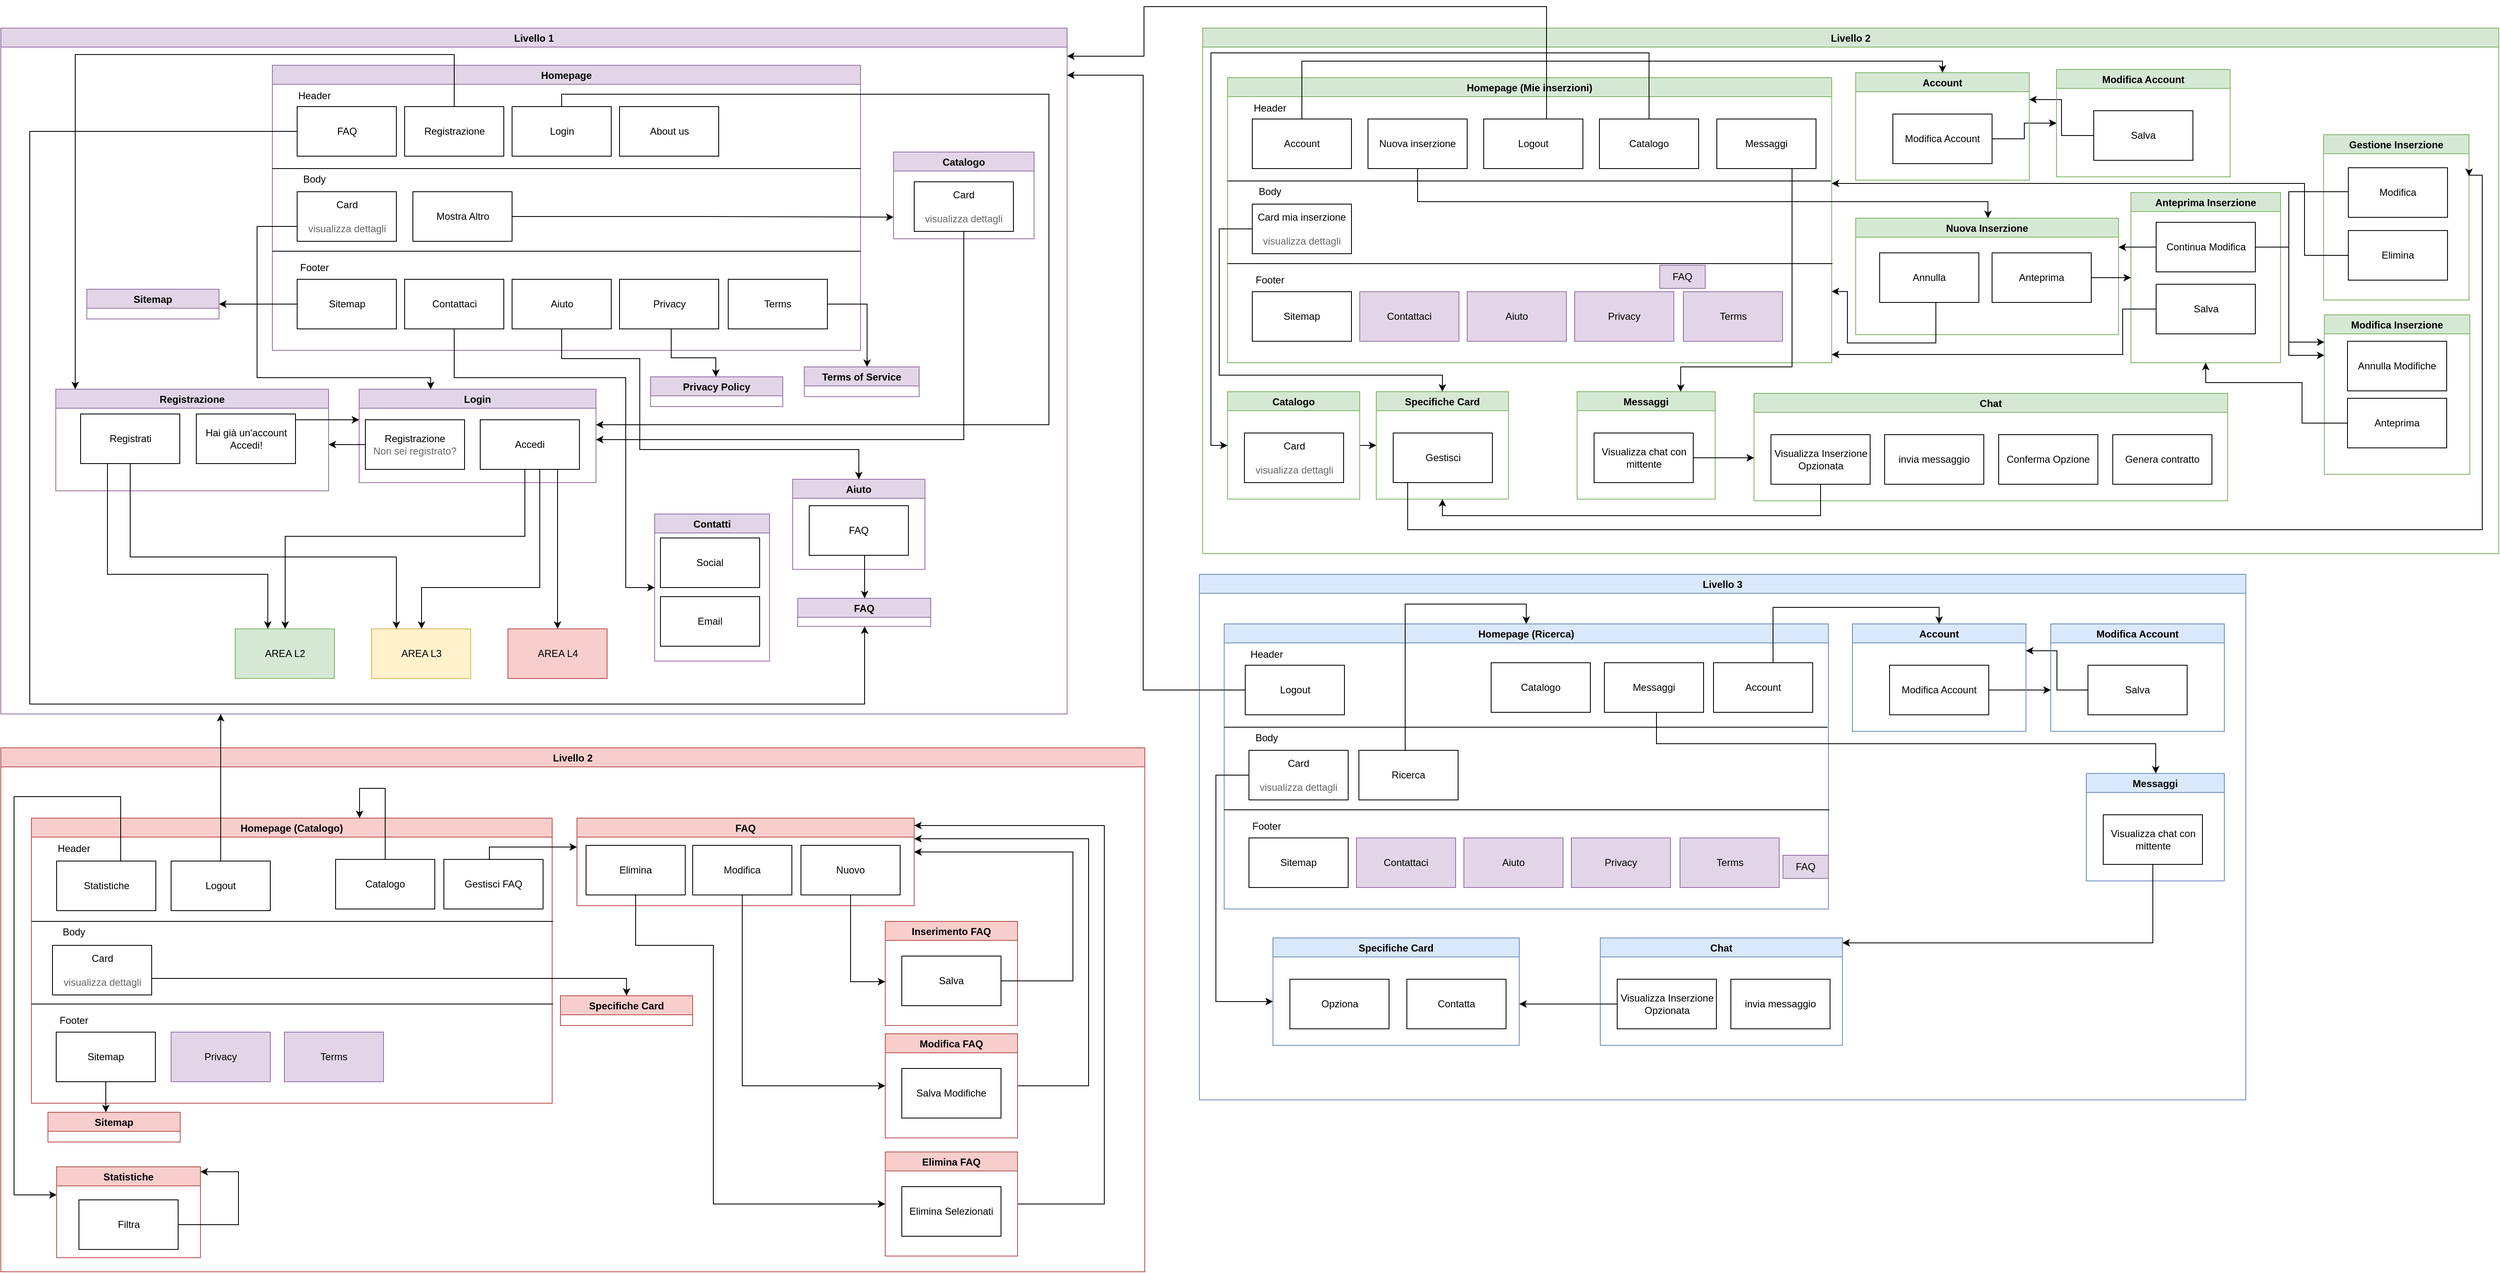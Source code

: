 <mxfile version="17.4.2" type="device"><diagram id="QTt0ppWMKn_EhCm01bqT" name="public"><mxGraphModel dx="6144" dy="6419" grid="0" gridSize="10" guides="1" tooltips="1" connect="1" arrows="1" fold="1" page="1" pageScale="1" pageWidth="3300" pageHeight="4681" math="0" shadow="0"><root><mxCell id="0"/><mxCell id="1" parent="0"/><mxCell id="U02Xz1Abs9eOyR18KZrV-20" value="Livello 1" style="swimlane;fillColor=#e1d5e7;strokeColor=#9673a6;" parent="1" vertex="1"><mxGeometry x="-3250" y="-4640" width="1290" height="830" as="geometry"/></mxCell><mxCell id="ozflXQwI37QqKo7M7i5Z-2" value="Homepage" style="swimlane;fillColor=#e1d5e7;strokeColor=#9673a6;" parent="U02Xz1Abs9eOyR18KZrV-20" vertex="1"><mxGeometry x="328.5" y="45" width="711.5" height="345" as="geometry"><mxRectangle x="550" y="630" width="130" height="23" as="alternateBounds"/></mxGeometry></mxCell><mxCell id="ozflXQwI37QqKo7M7i5Z-1" value="FAQ" style="rounded=0;whiteSpace=wrap;html=1;" parent="ozflXQwI37QqKo7M7i5Z-2" vertex="1"><mxGeometry x="30" y="50" width="120" height="60" as="geometry"/></mxCell><mxCell id="ozflXQwI37QqKo7M7i5Z-3" value="Registrazione" style="rounded=0;whiteSpace=wrap;html=1;" parent="ozflXQwI37QqKo7M7i5Z-2" vertex="1"><mxGeometry x="160" y="50" width="120" height="60" as="geometry"/></mxCell><mxCell id="ozflXQwI37QqKo7M7i5Z-4" value="Login" style="rounded=0;whiteSpace=wrap;html=1;" parent="ozflXQwI37QqKo7M7i5Z-2" vertex="1"><mxGeometry x="290" y="50" width="120" height="60" as="geometry"/></mxCell><mxCell id="ozflXQwI37QqKo7M7i5Z-5" value="About us" style="rounded=0;whiteSpace=wrap;html=1;" parent="ozflXQwI37QqKo7M7i5Z-2" vertex="1"><mxGeometry x="420" y="50" width="120" height="60" as="geometry"/></mxCell><mxCell id="ozflXQwI37QqKo7M7i5Z-6" value="Card&lt;br&gt;&lt;br&gt;&lt;font color=&quot;#666666&quot;&gt;visualizza dettagli&lt;/font&gt;" style="rounded=0;whiteSpace=wrap;html=1;" parent="ozflXQwI37QqKo7M7i5Z-2" vertex="1"><mxGeometry x="30" y="153" width="120" height="60" as="geometry"/></mxCell><mxCell id="ozflXQwI37QqKo7M7i5Z-8" value="" style="endArrow=none;html=1;rounded=0;fontColor=#666666;" parent="ozflXQwI37QqKo7M7i5Z-2" edge="1"><mxGeometry width="50" height="50" relative="1" as="geometry"><mxPoint y="125" as="sourcePoint"/><mxPoint x="711.5" y="125" as="targetPoint"/></mxGeometry></mxCell><mxCell id="U02Xz1Abs9eOyR18KZrV-47" value="Header" style="text;html=1;align=center;verticalAlign=middle;resizable=0;points=[];autosize=1;strokeColor=none;fillColor=none;" parent="ozflXQwI37QqKo7M7i5Z-2" vertex="1"><mxGeometry x="20.5" y="27" width="60" height="20" as="geometry"/></mxCell><mxCell id="U02Xz1Abs9eOyR18KZrV-48" value="Body" style="text;html=1;align=center;verticalAlign=middle;resizable=0;points=[];autosize=1;strokeColor=none;fillColor=none;" parent="ozflXQwI37QqKo7M7i5Z-2" vertex="1"><mxGeometry x="30.5" y="128" width="40" height="20" as="geometry"/></mxCell><mxCell id="U02Xz1Abs9eOyR18KZrV-49" value="" style="endArrow=none;html=1;rounded=0;fontColor=#666666;" parent="ozflXQwI37QqKo7M7i5Z-2" edge="1"><mxGeometry width="50" height="50" relative="1" as="geometry"><mxPoint y="225" as="sourcePoint"/><mxPoint x="711.5" y="225" as="targetPoint"/></mxGeometry></mxCell><mxCell id="U02Xz1Abs9eOyR18KZrV-50" value="Footer" style="text;html=1;align=center;verticalAlign=middle;resizable=0;points=[];autosize=1;strokeColor=none;fillColor=none;" parent="ozflXQwI37QqKo7M7i5Z-2" vertex="1"><mxGeometry x="25.5" y="235" width="50" height="20" as="geometry"/></mxCell><mxCell id="U02Xz1Abs9eOyR18KZrV-51" value="Sitemap" style="rounded=0;whiteSpace=wrap;html=1;" parent="ozflXQwI37QqKo7M7i5Z-2" vertex="1"><mxGeometry x="30" y="259" width="120" height="60" as="geometry"/></mxCell><mxCell id="U02Xz1Abs9eOyR18KZrV-52" value="Contattaci" style="rounded=0;whiteSpace=wrap;html=1;" parent="ozflXQwI37QqKo7M7i5Z-2" vertex="1"><mxGeometry x="160" y="259" width="120" height="60" as="geometry"/></mxCell><mxCell id="U02Xz1Abs9eOyR18KZrV-55" value="Aiuto" style="rounded=0;whiteSpace=wrap;html=1;" parent="ozflXQwI37QqKo7M7i5Z-2" vertex="1"><mxGeometry x="290" y="259" width="120" height="60" as="geometry"/></mxCell><mxCell id="U02Xz1Abs9eOyR18KZrV-67" value="Mostra Altro" style="rounded=0;whiteSpace=wrap;html=1;" parent="ozflXQwI37QqKo7M7i5Z-2" vertex="1"><mxGeometry x="170" y="153" width="120" height="60" as="geometry"/></mxCell><mxCell id="U02Xz1Abs9eOyR18KZrV-109" value="Privacy" style="rounded=0;whiteSpace=wrap;html=1;" parent="ozflXQwI37QqKo7M7i5Z-2" vertex="1"><mxGeometry x="420" y="259" width="120" height="60" as="geometry"/></mxCell><mxCell id="U02Xz1Abs9eOyR18KZrV-110" value="Terms" style="rounded=0;whiteSpace=wrap;html=1;" parent="ozflXQwI37QqKo7M7i5Z-2" vertex="1"><mxGeometry x="551.5" y="259" width="120" height="60" as="geometry"/></mxCell><mxCell id="ozflXQwI37QqKo7M7i5Z-9" style="edgeStyle=orthogonalEdgeStyle;rounded=0;orthogonalLoop=1;jettySize=auto;html=1;fontColor=#666666;" parent="U02Xz1Abs9eOyR18KZrV-20" source="ozflXQwI37QqKo7M7i5Z-4" target="ozflXQwI37QqKo7M7i5Z-18" edge="1"><mxGeometry relative="1" as="geometry"><mxPoint x="648.5" y="595" as="targetPoint"/><Array as="points"><mxPoint x="679" y="80"/><mxPoint x="1268" y="80"/><mxPoint x="1268" y="480"/></Array></mxGeometry></mxCell><mxCell id="ozflXQwI37QqKo7M7i5Z-18" value="Login" style="swimlane;fillColor=#e1d5e7;strokeColor=#9673a6;" parent="U02Xz1Abs9eOyR18KZrV-20" vertex="1"><mxGeometry x="433.5" y="437" width="286.5" height="113" as="geometry"/></mxCell><mxCell id="ozflXQwI37QqKo7M7i5Z-20" value="&lt;font color=&quot;#000000&quot;&gt;Accedi&lt;/font&gt;" style="rounded=0;whiteSpace=wrap;html=1;fontColor=#666666;" parent="ozflXQwI37QqKo7M7i5Z-18" vertex="1"><mxGeometry x="146.5" y="37" width="120" height="60" as="geometry"/></mxCell><mxCell id="ozflXQwI37QqKo7M7i5Z-22" value="&lt;font color=&quot;#000000&quot;&gt;Registrazione&lt;/font&gt;&lt;br&gt;Non sei registrato?" style="rounded=0;whiteSpace=wrap;html=1;fontColor=#666666;" parent="ozflXQwI37QqKo7M7i5Z-18" vertex="1"><mxGeometry x="7.5" y="37" width="120" height="60" as="geometry"/></mxCell><mxCell id="ozflXQwI37QqKo7M7i5Z-19" style="edgeStyle=orthogonalEdgeStyle;rounded=0;orthogonalLoop=1;jettySize=auto;html=1;fontColor=#666666;endArrow=classic;endFill=1;" parent="U02Xz1Abs9eOyR18KZrV-20" source="ozflXQwI37QqKo7M7i5Z-6" target="ozflXQwI37QqKo7M7i5Z-18" edge="1"><mxGeometry relative="1" as="geometry"><mxPoint x="678.5" y="335" as="targetPoint"/><Array as="points"><mxPoint x="310" y="240"/><mxPoint x="310" y="423"/><mxPoint x="520" y="423"/></Array></mxGeometry></mxCell><mxCell id="ozflXQwI37QqKo7M7i5Z-23" style="edgeStyle=orthogonalEdgeStyle;rounded=0;orthogonalLoop=1;jettySize=auto;html=1;fontColor=#666666;endArrow=classic;endFill=1;" parent="U02Xz1Abs9eOyR18KZrV-20" source="ozflXQwI37QqKo7M7i5Z-22" target="ozflXQwI37QqKo7M7i5Z-24" edge="1"><mxGeometry relative="1" as="geometry"><mxPoint x="1009.879" y="475" as="targetPoint"/><Array as="points"><mxPoint x="447" y="511"/><mxPoint x="447" y="511"/></Array></mxGeometry></mxCell><mxCell id="ozflXQwI37QqKo7M7i5Z-24" value="Registrazione" style="swimlane;fillColor=#e1d5e7;strokeColor=#9673a6;" parent="U02Xz1Abs9eOyR18KZrV-20" vertex="1"><mxGeometry x="66.5" y="437" width="330" height="123" as="geometry"/></mxCell><mxCell id="ozflXQwI37QqKo7M7i5Z-25" value="&lt;font color=&quot;#000000&quot;&gt;Registrati&lt;/font&gt;" style="rounded=0;whiteSpace=wrap;html=1;fontColor=#666666;" parent="ozflXQwI37QqKo7M7i5Z-24" vertex="1"><mxGeometry x="30" y="30" width="120" height="60" as="geometry"/></mxCell><mxCell id="ozflXQwI37QqKo7M7i5Z-26" value="&lt;font color=&quot;#000000&quot;&gt;Hai già un'account&lt;br&gt;Accedi!&lt;br&gt;&lt;/font&gt;" style="rounded=0;whiteSpace=wrap;html=1;fontColor=#666666;" parent="ozflXQwI37QqKo7M7i5Z-24" vertex="1"><mxGeometry x="170" y="30" width="120" height="60" as="geometry"/></mxCell><mxCell id="ozflXQwI37QqKo7M7i5Z-27" style="edgeStyle=orthogonalEdgeStyle;rounded=0;orthogonalLoop=1;jettySize=auto;html=1;fontColor=#666666;endArrow=classic;endFill=1;" parent="U02Xz1Abs9eOyR18KZrV-20" source="ozflXQwI37QqKo7M7i5Z-26" target="ozflXQwI37QqKo7M7i5Z-18" edge="1"><mxGeometry relative="1" as="geometry"><Array as="points"><mxPoint x="408" y="474"/><mxPoint x="408" y="474"/></Array></mxGeometry></mxCell><mxCell id="U02Xz1Abs9eOyR18KZrV-10" value="AREA L2" style="rounded=0;whiteSpace=wrap;html=1;fillColor=#d5e8d4;strokeColor=#82b366;" parent="U02Xz1Abs9eOyR18KZrV-20" vertex="1"><mxGeometry x="283.5" y="727" width="120" height="60" as="geometry"/></mxCell><mxCell id="U02Xz1Abs9eOyR18KZrV-11" value="&lt;span&gt;AREA L3&lt;/span&gt;" style="rounded=0;whiteSpace=wrap;html=1;fillColor=#fff2cc;strokeColor=#d6b656;" parent="U02Xz1Abs9eOyR18KZrV-20" vertex="1"><mxGeometry x="448.5" y="727" width="120" height="60" as="geometry"/></mxCell><mxCell id="U02Xz1Abs9eOyR18KZrV-13" value="&lt;span&gt;AREA L4&lt;/span&gt;" style="rounded=0;whiteSpace=wrap;html=1;fillColor=#f8cecc;strokeColor=#b85450;" parent="U02Xz1Abs9eOyR18KZrV-20" vertex="1"><mxGeometry x="613.5" y="727" width="120" height="60" as="geometry"/></mxCell><mxCell id="U02Xz1Abs9eOyR18KZrV-14" style="edgeStyle=orthogonalEdgeStyle;rounded=0;orthogonalLoop=1;jettySize=auto;html=1;" parent="U02Xz1Abs9eOyR18KZrV-20" source="ozflXQwI37QqKo7M7i5Z-25" target="U02Xz1Abs9eOyR18KZrV-10" edge="1"><mxGeometry relative="1" as="geometry"><Array as="points"><mxPoint x="129" y="661"/><mxPoint x="323" y="661"/></Array></mxGeometry></mxCell><mxCell id="U02Xz1Abs9eOyR18KZrV-15" style="edgeStyle=orthogonalEdgeStyle;rounded=0;orthogonalLoop=1;jettySize=auto;html=1;entryX=0.25;entryY=0;entryDx=0;entryDy=0;" parent="U02Xz1Abs9eOyR18KZrV-20" source="ozflXQwI37QqKo7M7i5Z-25" target="U02Xz1Abs9eOyR18KZrV-11" edge="1"><mxGeometry relative="1" as="geometry"><Array as="points"><mxPoint x="157" y="640"/><mxPoint x="479" y="640"/></Array></mxGeometry></mxCell><mxCell id="U02Xz1Abs9eOyR18KZrV-17" style="edgeStyle=orthogonalEdgeStyle;rounded=0;orthogonalLoop=1;jettySize=auto;html=1;" parent="U02Xz1Abs9eOyR18KZrV-20" source="ozflXQwI37QqKo7M7i5Z-20" target="U02Xz1Abs9eOyR18KZrV-11" edge="1"><mxGeometry relative="1" as="geometry"><Array as="points"><mxPoint x="652" y="677"/><mxPoint x="509" y="677"/></Array></mxGeometry></mxCell><mxCell id="U02Xz1Abs9eOyR18KZrV-18" style="edgeStyle=orthogonalEdgeStyle;rounded=0;orthogonalLoop=1;jettySize=auto;html=1;" parent="U02Xz1Abs9eOyR18KZrV-20" source="ozflXQwI37QqKo7M7i5Z-20" target="U02Xz1Abs9eOyR18KZrV-10" edge="1"><mxGeometry relative="1" as="geometry"><Array as="points"><mxPoint x="634" y="615"/><mxPoint x="344" y="615"/></Array></mxGeometry></mxCell><mxCell id="U02Xz1Abs9eOyR18KZrV-19" style="edgeStyle=orthogonalEdgeStyle;rounded=0;orthogonalLoop=1;jettySize=auto;html=1;entryX=0.5;entryY=0;entryDx=0;entryDy=0;" parent="U02Xz1Abs9eOyR18KZrV-20" source="ozflXQwI37QqKo7M7i5Z-20" target="U02Xz1Abs9eOyR18KZrV-13" edge="1"><mxGeometry relative="1" as="geometry"><Array as="points"><mxPoint x="674" y="615"/></Array></mxGeometry></mxCell><mxCell id="U02Xz1Abs9eOyR18KZrV-68" value="Catalogo" style="swimlane;fillColor=#e1d5e7;strokeColor=#9673a6;" parent="U02Xz1Abs9eOyR18KZrV-20" vertex="1"><mxGeometry x="1080" y="150" width="170" height="105" as="geometry"/></mxCell><mxCell id="U02Xz1Abs9eOyR18KZrV-74" value="Card&lt;br&gt;&lt;br&gt;&lt;font color=&quot;#666666&quot;&gt;visualizza dettagli&lt;/font&gt;" style="rounded=0;whiteSpace=wrap;html=1;" parent="U02Xz1Abs9eOyR18KZrV-68" vertex="1"><mxGeometry x="25" y="36" width="120" height="60" as="geometry"/></mxCell><mxCell id="U02Xz1Abs9eOyR18KZrV-73" style="edgeStyle=orthogonalEdgeStyle;rounded=0;orthogonalLoop=1;jettySize=auto;html=1;entryX=0;entryY=0.75;entryDx=0;entryDy=0;" parent="U02Xz1Abs9eOyR18KZrV-20" source="U02Xz1Abs9eOyR18KZrV-67" target="U02Xz1Abs9eOyR18KZrV-68" edge="1"><mxGeometry relative="1" as="geometry"/></mxCell><mxCell id="U02Xz1Abs9eOyR18KZrV-75" style="edgeStyle=orthogonalEdgeStyle;rounded=0;orthogonalLoop=1;jettySize=auto;html=1;" parent="U02Xz1Abs9eOyR18KZrV-20" source="U02Xz1Abs9eOyR18KZrV-74" target="ozflXQwI37QqKo7M7i5Z-18" edge="1"><mxGeometry relative="1" as="geometry"><Array as="points"><mxPoint x="1165" y="498"/></Array></mxGeometry></mxCell><mxCell id="zLsGOjBShb4O6XJFwgvp-148" value="Privacy Policy" style="swimlane;fillColor=#e1d5e7;strokeColor=#9673a6;" parent="U02Xz1Abs9eOyR18KZrV-20" vertex="1"><mxGeometry x="786" y="422" width="160" height="36" as="geometry"><mxRectangle x="550" y="630" width="130" height="23" as="alternateBounds"/></mxGeometry></mxCell><mxCell id="zLsGOjBShb4O6XJFwgvp-150" value="Terms of Service" style="swimlane;fillColor=#e1d5e7;strokeColor=#9673a6;" parent="U02Xz1Abs9eOyR18KZrV-20" vertex="1"><mxGeometry x="972" y="410" width="139" height="36" as="geometry"><mxRectangle x="550" y="630" width="130" height="23" as="alternateBounds"/></mxGeometry></mxCell><mxCell id="zLsGOjBShb4O6XJFwgvp-151" style="edgeStyle=orthogonalEdgeStyle;rounded=0;orthogonalLoop=1;jettySize=auto;html=1;" parent="U02Xz1Abs9eOyR18KZrV-20" source="U02Xz1Abs9eOyR18KZrV-109" target="zLsGOjBShb4O6XJFwgvp-148" edge="1"><mxGeometry relative="1" as="geometry"><Array as="points"><mxPoint x="811" y="399"/><mxPoint x="865" y="399"/></Array></mxGeometry></mxCell><mxCell id="zLsGOjBShb4O6XJFwgvp-152" style="edgeStyle=orthogonalEdgeStyle;rounded=0;orthogonalLoop=1;jettySize=auto;html=1;" parent="U02Xz1Abs9eOyR18KZrV-20" source="U02Xz1Abs9eOyR18KZrV-110" target="zLsGOjBShb4O6XJFwgvp-150" edge="1"><mxGeometry relative="1" as="geometry"><Array as="points"><mxPoint x="1048" y="334"/></Array></mxGeometry></mxCell><mxCell id="zLsGOjBShb4O6XJFwgvp-153" value="Aiuto" style="swimlane;fillColor=#e1d5e7;strokeColor=#9673a6;" parent="U02Xz1Abs9eOyR18KZrV-20" vertex="1"><mxGeometry x="958" y="546" width="160" height="109" as="geometry"><mxRectangle x="550" y="630" width="130" height="23" as="alternateBounds"/></mxGeometry></mxCell><mxCell id="zLsGOjBShb4O6XJFwgvp-154" value="FAQ" style="rounded=0;whiteSpace=wrap;html=1;" parent="zLsGOjBShb4O6XJFwgvp-153" vertex="1"><mxGeometry x="20" y="32" width="120" height="60" as="geometry"/></mxCell><mxCell id="zLsGOjBShb4O6XJFwgvp-155" style="edgeStyle=orthogonalEdgeStyle;rounded=0;orthogonalLoop=1;jettySize=auto;html=1;" parent="U02Xz1Abs9eOyR18KZrV-20" source="U02Xz1Abs9eOyR18KZrV-55" target="zLsGOjBShb4O6XJFwgvp-153" edge="1"><mxGeometry relative="1" as="geometry"><Array as="points"><mxPoint x="679" y="400"/><mxPoint x="773" y="400"/><mxPoint x="773" y="510"/><mxPoint x="1038" y="510"/></Array></mxGeometry></mxCell><mxCell id="zLsGOjBShb4O6XJFwgvp-156" value="FAQ" style="swimlane;fillColor=#e1d5e7;strokeColor=#9673a6;" parent="U02Xz1Abs9eOyR18KZrV-20" vertex="1"><mxGeometry x="964" y="690" width="161" height="34" as="geometry"><mxRectangle x="550" y="630" width="130" height="23" as="alternateBounds"/></mxGeometry></mxCell><mxCell id="zLsGOjBShb4O6XJFwgvp-157" style="edgeStyle=orthogonalEdgeStyle;rounded=0;orthogonalLoop=1;jettySize=auto;html=1;" parent="U02Xz1Abs9eOyR18KZrV-20" source="zLsGOjBShb4O6XJFwgvp-154" target="zLsGOjBShb4O6XJFwgvp-156" edge="1"><mxGeometry relative="1" as="geometry"><Array as="points"><mxPoint x="1045" y="670"/><mxPoint x="1045" y="670"/></Array></mxGeometry></mxCell><mxCell id="zLsGOjBShb4O6XJFwgvp-158" style="edgeStyle=orthogonalEdgeStyle;rounded=0;orthogonalLoop=1;jettySize=auto;html=1;" parent="U02Xz1Abs9eOyR18KZrV-20" source="ozflXQwI37QqKo7M7i5Z-1" target="zLsGOjBShb4O6XJFwgvp-156" edge="1"><mxGeometry relative="1" as="geometry"><Array as="points"><mxPoint x="35" y="125"/><mxPoint x="35" y="818"/><mxPoint x="1045" y="818"/></Array></mxGeometry></mxCell><mxCell id="zLsGOjBShb4O6XJFwgvp-159" value="Contatti" style="swimlane;fillColor=#e1d5e7;strokeColor=#9673a6;startSize=23;" parent="U02Xz1Abs9eOyR18KZrV-20" vertex="1"><mxGeometry x="791" y="588" width="139" height="178" as="geometry"><mxRectangle x="550" y="630" width="130" height="23" as="alternateBounds"/></mxGeometry></mxCell><mxCell id="zLsGOjBShb4O6XJFwgvp-161" value="Social" style="rounded=0;whiteSpace=wrap;html=1;" parent="zLsGOjBShb4O6XJFwgvp-159" vertex="1"><mxGeometry x="7" y="29" width="120" height="60" as="geometry"/></mxCell><mxCell id="zLsGOjBShb4O6XJFwgvp-162" value="Email" style="rounded=0;whiteSpace=wrap;html=1;" parent="zLsGOjBShb4O6XJFwgvp-159" vertex="1"><mxGeometry x="7" y="100" width="120" height="60" as="geometry"/></mxCell><mxCell id="zLsGOjBShb4O6XJFwgvp-160" style="edgeStyle=orthogonalEdgeStyle;rounded=0;orthogonalLoop=1;jettySize=auto;html=1;" parent="U02Xz1Abs9eOyR18KZrV-20" source="U02Xz1Abs9eOyR18KZrV-52" target="zLsGOjBShb4O6XJFwgvp-159" edge="1"><mxGeometry relative="1" as="geometry"><Array as="points"><mxPoint x="549" y="423"/><mxPoint x="756" y="423"/></Array></mxGeometry></mxCell><mxCell id="zLsGOjBShb4O6XJFwgvp-163" value="Sitemap" style="swimlane;fillColor=#e1d5e7;strokeColor=#9673a6;" parent="U02Xz1Abs9eOyR18KZrV-20" vertex="1"><mxGeometry x="104" y="316" width="160" height="36" as="geometry"><mxRectangle x="550" y="630" width="130" height="23" as="alternateBounds"/></mxGeometry></mxCell><mxCell id="zLsGOjBShb4O6XJFwgvp-164" style="edgeStyle=orthogonalEdgeStyle;rounded=0;orthogonalLoop=1;jettySize=auto;html=1;" parent="U02Xz1Abs9eOyR18KZrV-20" source="U02Xz1Abs9eOyR18KZrV-51" target="zLsGOjBShb4O6XJFwgvp-163" edge="1"><mxGeometry relative="1" as="geometry"/></mxCell><mxCell id="zLsGOjBShb4O6XJFwgvp-165" style="edgeStyle=orthogonalEdgeStyle;rounded=0;orthogonalLoop=1;jettySize=auto;html=1;" parent="U02Xz1Abs9eOyR18KZrV-20" source="ozflXQwI37QqKo7M7i5Z-3" target="ozflXQwI37QqKo7M7i5Z-24" edge="1"><mxGeometry relative="1" as="geometry"><Array as="points"><mxPoint x="549" y="32"/><mxPoint x="90" y="32"/></Array></mxGeometry></mxCell><mxCell id="U02Xz1Abs9eOyR18KZrV-21" value="Livello 2" style="swimlane;fillColor=#d5e8d4;strokeColor=#82b366;" parent="1" vertex="1"><mxGeometry x="-1796" y="-4640" width="1568" height="636" as="geometry"/></mxCell><mxCell id="U02Xz1Abs9eOyR18KZrV-77" value="Homepage (Mie inserzioni)" style="swimlane;fillColor=#d5e8d4;strokeColor=#82b366;" parent="U02Xz1Abs9eOyR18KZrV-21" vertex="1"><mxGeometry x="30" y="60" width="731" height="345" as="geometry"><mxRectangle x="550" y="630" width="130" height="23" as="alternateBounds"/></mxGeometry></mxCell><mxCell id="U02Xz1Abs9eOyR18KZrV-82" value="Card mia inserzione&lt;br&gt;&lt;br&gt;&lt;font color=&quot;#666666&quot;&gt;visualizza dettagli&lt;/font&gt;" style="rounded=0;whiteSpace=wrap;html=1;" parent="U02Xz1Abs9eOyR18KZrV-77" vertex="1"><mxGeometry x="30" y="153" width="120" height="60" as="geometry"/></mxCell><mxCell id="U02Xz1Abs9eOyR18KZrV-83" value="" style="endArrow=none;html=1;rounded=0;fontColor=#666666;" parent="U02Xz1Abs9eOyR18KZrV-77" edge="1"><mxGeometry width="50" height="50" relative="1" as="geometry"><mxPoint y="125" as="sourcePoint"/><mxPoint x="730" y="125" as="targetPoint"/></mxGeometry></mxCell><mxCell id="U02Xz1Abs9eOyR18KZrV-84" value="Header" style="text;html=1;align=center;verticalAlign=middle;resizable=0;points=[];autosize=1;strokeColor=none;fillColor=none;" parent="U02Xz1Abs9eOyR18KZrV-77" vertex="1"><mxGeometry x="20.5" y="27" width="60" height="20" as="geometry"/></mxCell><mxCell id="U02Xz1Abs9eOyR18KZrV-85" value="Body" style="text;html=1;align=center;verticalAlign=middle;resizable=0;points=[];autosize=1;strokeColor=none;fillColor=none;" parent="U02Xz1Abs9eOyR18KZrV-77" vertex="1"><mxGeometry x="30.5" y="128" width="40" height="20" as="geometry"/></mxCell><mxCell id="U02Xz1Abs9eOyR18KZrV-86" value="" style="endArrow=none;html=1;rounded=0;fontColor=#666666;" parent="U02Xz1Abs9eOyR18KZrV-77" edge="1"><mxGeometry width="50" height="50" relative="1" as="geometry"><mxPoint y="225" as="sourcePoint"/><mxPoint x="732" y="225" as="targetPoint"/></mxGeometry></mxCell><mxCell id="U02Xz1Abs9eOyR18KZrV-87" value="Footer" style="text;html=1;align=center;verticalAlign=middle;resizable=0;points=[];autosize=1;strokeColor=none;fillColor=none;" parent="U02Xz1Abs9eOyR18KZrV-77" vertex="1"><mxGeometry x="25.5" y="235" width="50" height="20" as="geometry"/></mxCell><mxCell id="U02Xz1Abs9eOyR18KZrV-88" value="Sitemap" style="rounded=0;whiteSpace=wrap;html=1;" parent="U02Xz1Abs9eOyR18KZrV-77" vertex="1"><mxGeometry x="30" y="259" width="120" height="60" as="geometry"/></mxCell><mxCell id="U02Xz1Abs9eOyR18KZrV-89" value="Contattaci" style="rounded=0;whiteSpace=wrap;html=1;fillColor=#e1d5e7;strokeColor=#9673a6;" parent="U02Xz1Abs9eOyR18KZrV-77" vertex="1"><mxGeometry x="160" y="259" width="120" height="60" as="geometry"/></mxCell><mxCell id="U02Xz1Abs9eOyR18KZrV-90" value="Aiuto" style="rounded=0;whiteSpace=wrap;html=1;fillColor=#e1d5e7;strokeColor=#9673a6;" parent="U02Xz1Abs9eOyR18KZrV-77" vertex="1"><mxGeometry x="290" y="259" width="120" height="60" as="geometry"/></mxCell><mxCell id="U02Xz1Abs9eOyR18KZrV-92" value="Account" style="rounded=0;whiteSpace=wrap;html=1;" parent="U02Xz1Abs9eOyR18KZrV-77" vertex="1"><mxGeometry x="30" y="50" width="120" height="60" as="geometry"/></mxCell><mxCell id="U02Xz1Abs9eOyR18KZrV-93" value="Nuova inserzione" style="rounded=0;whiteSpace=wrap;html=1;" parent="U02Xz1Abs9eOyR18KZrV-77" vertex="1"><mxGeometry x="170" y="50" width="120" height="60" as="geometry"/></mxCell><mxCell id="U02Xz1Abs9eOyR18KZrV-94" value="Logout" style="rounded=0;whiteSpace=wrap;html=1;" parent="U02Xz1Abs9eOyR18KZrV-77" vertex="1"><mxGeometry x="310" y="50" width="120" height="60" as="geometry"/></mxCell><mxCell id="U02Xz1Abs9eOyR18KZrV-108" value="Catalogo" style="rounded=0;whiteSpace=wrap;html=1;" parent="U02Xz1Abs9eOyR18KZrV-77" vertex="1"><mxGeometry x="450" y="50" width="120" height="60" as="geometry"/></mxCell><mxCell id="U02Xz1Abs9eOyR18KZrV-112" value="Privacy" style="rounded=0;whiteSpace=wrap;html=1;fillColor=#e1d5e7;strokeColor=#9673a6;" parent="U02Xz1Abs9eOyR18KZrV-77" vertex="1"><mxGeometry x="420" y="259" width="120" height="60" as="geometry"/></mxCell><mxCell id="U02Xz1Abs9eOyR18KZrV-113" value="Terms" style="rounded=0;whiteSpace=wrap;html=1;fillColor=#e1d5e7;strokeColor=#9673a6;" parent="U02Xz1Abs9eOyR18KZrV-77" vertex="1"><mxGeometry x="551.5" y="259" width="120" height="60" as="geometry"/></mxCell><mxCell id="U02Xz1Abs9eOyR18KZrV-161" value="Messaggi" style="rounded=0;whiteSpace=wrap;html=1;" parent="U02Xz1Abs9eOyR18KZrV-77" vertex="1"><mxGeometry x="592" y="50" width="120" height="60" as="geometry"/></mxCell><mxCell id="zLsGOjBShb4O6XJFwgvp-114" value="FAQ" style="rounded=0;whiteSpace=wrap;html=1;fillColor=#e1d5e7;strokeColor=#9673a6;" parent="U02Xz1Abs9eOyR18KZrV-77" vertex="1"><mxGeometry x="523" y="227" width="55" height="28" as="geometry"/></mxCell><mxCell id="U02Xz1Abs9eOyR18KZrV-134" style="edgeStyle=orthogonalEdgeStyle;rounded=0;orthogonalLoop=1;jettySize=auto;html=1;entryX=0;entryY=0.5;entryDx=0;entryDy=0;" parent="U02Xz1Abs9eOyR18KZrV-21" source="U02Xz1Abs9eOyR18KZrV-115" target="U02Xz1Abs9eOyR18KZrV-132" edge="1"><mxGeometry relative="1" as="geometry"/></mxCell><mxCell id="U02Xz1Abs9eOyR18KZrV-114" value="Account" style="swimlane;fillColor=#d5e8d4;strokeColor=#82b366;" parent="U02Xz1Abs9eOyR18KZrV-21" vertex="1"><mxGeometry x="790" y="54" width="210" height="130" as="geometry"><mxRectangle x="550" y="630" width="130" height="23" as="alternateBounds"/></mxGeometry></mxCell><mxCell id="U02Xz1Abs9eOyR18KZrV-115" value="Modifica Account" style="rounded=0;whiteSpace=wrap;html=1;" parent="U02Xz1Abs9eOyR18KZrV-114" vertex="1"><mxGeometry x="45" y="50" width="120" height="60" as="geometry"/></mxCell><mxCell id="U02Xz1Abs9eOyR18KZrV-131" style="edgeStyle=orthogonalEdgeStyle;rounded=0;orthogonalLoop=1;jettySize=auto;html=1;entryX=0.5;entryY=0;entryDx=0;entryDy=0;" parent="U02Xz1Abs9eOyR18KZrV-21" source="U02Xz1Abs9eOyR18KZrV-92" target="U02Xz1Abs9eOyR18KZrV-114" edge="1"><mxGeometry relative="1" as="geometry"><mxPoint x="858" y="90" as="targetPoint"/><Array as="points"><mxPoint x="120" y="40"/><mxPoint x="895" y="40"/></Array></mxGeometry></mxCell><mxCell id="U02Xz1Abs9eOyR18KZrV-152" style="edgeStyle=orthogonalEdgeStyle;rounded=0;orthogonalLoop=1;jettySize=auto;html=1;entryX=1;entryY=0.25;entryDx=0;entryDy=0;" parent="U02Xz1Abs9eOyR18KZrV-21" source="U02Xz1Abs9eOyR18KZrV-133" target="U02Xz1Abs9eOyR18KZrV-114" edge="1"><mxGeometry relative="1" as="geometry"><mxPoint x="1020" y="85" as="sourcePoint"/></mxGeometry></mxCell><mxCell id="U02Xz1Abs9eOyR18KZrV-132" value="Modifica Account" style="swimlane;fillColor=#d5e8d4;strokeColor=#82b366;" parent="U02Xz1Abs9eOyR18KZrV-21" vertex="1"><mxGeometry x="1033" y="50" width="210" height="130" as="geometry"><mxRectangle x="550" y="630" width="130" height="23" as="alternateBounds"/></mxGeometry></mxCell><mxCell id="U02Xz1Abs9eOyR18KZrV-133" value="Salva" style="rounded=0;whiteSpace=wrap;html=1;" parent="U02Xz1Abs9eOyR18KZrV-132" vertex="1"><mxGeometry x="45" y="50" width="120" height="60" as="geometry"/></mxCell><mxCell id="U02Xz1Abs9eOyR18KZrV-135" value="Nuova Inserzione" style="swimlane;startSize=23;fillColor=#d5e8d4;strokeColor=#82b366;" parent="U02Xz1Abs9eOyR18KZrV-21" vertex="1"><mxGeometry x="790" y="230" width="318" height="141" as="geometry"><mxRectangle x="550" y="630" width="130" height="23" as="alternateBounds"/></mxGeometry></mxCell><mxCell id="U02Xz1Abs9eOyR18KZrV-136" value="Anteprima" style="rounded=0;whiteSpace=wrap;html=1;" parent="U02Xz1Abs9eOyR18KZrV-135" vertex="1"><mxGeometry x="165" y="42" width="120" height="60" as="geometry"/></mxCell><mxCell id="U02Xz1Abs9eOyR18KZrV-138" value="Annulla" style="rounded=0;whiteSpace=wrap;html=1;" parent="U02Xz1Abs9eOyR18KZrV-135" vertex="1"><mxGeometry x="29" y="42" width="120" height="60" as="geometry"/></mxCell><mxCell id="U02Xz1Abs9eOyR18KZrV-140" style="edgeStyle=orthogonalEdgeStyle;rounded=0;orthogonalLoop=1;jettySize=auto;html=1;" parent="U02Xz1Abs9eOyR18KZrV-21" source="U02Xz1Abs9eOyR18KZrV-93" target="U02Xz1Abs9eOyR18KZrV-135" edge="1"><mxGeometry relative="1" as="geometry"><Array as="points"><mxPoint x="260" y="210"/><mxPoint x="950" y="210"/></Array></mxGeometry></mxCell><mxCell id="U02Xz1Abs9eOyR18KZrV-150" style="edgeStyle=orthogonalEdgeStyle;rounded=0;orthogonalLoop=1;jettySize=auto;html=1;entryX=0;entryY=0.5;entryDx=0;entryDy=0;" parent="U02Xz1Abs9eOyR18KZrV-21" source="U02Xz1Abs9eOyR18KZrV-142" target="U02Xz1Abs9eOyR18KZrV-145" edge="1"><mxGeometry relative="1" as="geometry"/></mxCell><mxCell id="U02Xz1Abs9eOyR18KZrV-142" value="Catalogo" style="swimlane;fillColor=#d5e8d4;strokeColor=#82b366;" parent="U02Xz1Abs9eOyR18KZrV-21" vertex="1"><mxGeometry x="30" y="440" width="160" height="130" as="geometry"><mxRectangle x="550" y="630" width="130" height="23" as="alternateBounds"/></mxGeometry></mxCell><mxCell id="U02Xz1Abs9eOyR18KZrV-144" value="Card&lt;br&gt;&lt;br&gt;&lt;font color=&quot;#666666&quot;&gt;visualizza dettagli&lt;/font&gt;" style="rounded=0;whiteSpace=wrap;html=1;" parent="U02Xz1Abs9eOyR18KZrV-142" vertex="1"><mxGeometry x="20.5" y="50" width="120" height="60" as="geometry"/></mxCell><mxCell id="U02Xz1Abs9eOyR18KZrV-145" value="Specifiche Card" style="swimlane;fillColor=#d5e8d4;strokeColor=#82b366;" parent="U02Xz1Abs9eOyR18KZrV-21" vertex="1"><mxGeometry x="210" y="440" width="160" height="130" as="geometry"><mxRectangle x="550" y="630" width="130" height="23" as="alternateBounds"/></mxGeometry></mxCell><mxCell id="U02Xz1Abs9eOyR18KZrV-146" value="Gestisci" style="rounded=0;whiteSpace=wrap;html=1;" parent="U02Xz1Abs9eOyR18KZrV-145" vertex="1"><mxGeometry x="20.5" y="50" width="120" height="60" as="geometry"/></mxCell><mxCell id="U02Xz1Abs9eOyR18KZrV-149" style="edgeStyle=orthogonalEdgeStyle;rounded=0;orthogonalLoop=1;jettySize=auto;html=1;entryX=0;entryY=0.5;entryDx=0;entryDy=0;" parent="U02Xz1Abs9eOyR18KZrV-21" source="U02Xz1Abs9eOyR18KZrV-108" target="U02Xz1Abs9eOyR18KZrV-142" edge="1"><mxGeometry relative="1" as="geometry"><Array as="points"><mxPoint x="540" y="30"/><mxPoint x="10" y="30"/><mxPoint x="10" y="505"/></Array></mxGeometry></mxCell><mxCell id="U02Xz1Abs9eOyR18KZrV-151" style="edgeStyle=orthogonalEdgeStyle;rounded=0;orthogonalLoop=1;jettySize=auto;html=1;entryX=0.5;entryY=0;entryDx=0;entryDy=0;" parent="U02Xz1Abs9eOyR18KZrV-21" source="U02Xz1Abs9eOyR18KZrV-82" target="U02Xz1Abs9eOyR18KZrV-145" edge="1"><mxGeometry relative="1" as="geometry"><Array as="points"><mxPoint x="20" y="243"/><mxPoint x="20" y="420"/><mxPoint x="290" y="420"/></Array></mxGeometry></mxCell><mxCell id="U02Xz1Abs9eOyR18KZrV-158" style="edgeStyle=orthogonalEdgeStyle;rounded=0;orthogonalLoop=1;jettySize=auto;html=1;entryX=1;entryY=0.75;entryDx=0;entryDy=0;" parent="U02Xz1Abs9eOyR18KZrV-21" source="U02Xz1Abs9eOyR18KZrV-138" target="U02Xz1Abs9eOyR18KZrV-77" edge="1"><mxGeometry relative="1" as="geometry"><Array as="points"><mxPoint x="887" y="381"/><mxPoint x="780" y="381"/><mxPoint x="780" y="319"/></Array></mxGeometry></mxCell><mxCell id="U02Xz1Abs9eOyR18KZrV-162" value="Messaggi" style="swimlane;fillColor=#d5e8d4;strokeColor=#82b366;" parent="U02Xz1Abs9eOyR18KZrV-21" vertex="1"><mxGeometry x="453" y="440" width="167" height="130" as="geometry"><mxRectangle x="550" y="630" width="130" height="23" as="alternateBounds"/></mxGeometry></mxCell><mxCell id="U02Xz1Abs9eOyR18KZrV-163" value="Visualizza chat con&lt;br&gt;mittente" style="rounded=0;whiteSpace=wrap;html=1;" parent="U02Xz1Abs9eOyR18KZrV-162" vertex="1"><mxGeometry x="20.5" y="50" width="120" height="60" as="geometry"/></mxCell><mxCell id="U02Xz1Abs9eOyR18KZrV-166" style="edgeStyle=orthogonalEdgeStyle;rounded=0;orthogonalLoop=1;jettySize=auto;html=1;entryX=0.75;entryY=0;entryDx=0;entryDy=0;" parent="U02Xz1Abs9eOyR18KZrV-21" source="U02Xz1Abs9eOyR18KZrV-161" target="U02Xz1Abs9eOyR18KZrV-162" edge="1"><mxGeometry relative="1" as="geometry"><Array as="points"><mxPoint x="713" y="410"/><mxPoint x="578" y="410"/></Array></mxGeometry></mxCell><mxCell id="U02Xz1Abs9eOyR18KZrV-214" value="Chat" style="swimlane;fillColor=#d5e8d4;strokeColor=#82b366;" parent="U02Xz1Abs9eOyR18KZrV-21" vertex="1"><mxGeometry x="667" y="442" width="573" height="130" as="geometry"><mxRectangle x="550" y="630" width="130" height="23" as="alternateBounds"/></mxGeometry></mxCell><mxCell id="U02Xz1Abs9eOyR18KZrV-215" value="Visualizza Inserzione&lt;br&gt;Opzionata" style="rounded=0;whiteSpace=wrap;html=1;" parent="U02Xz1Abs9eOyR18KZrV-214" vertex="1"><mxGeometry x="20.5" y="50" width="120" height="60" as="geometry"/></mxCell><mxCell id="U02Xz1Abs9eOyR18KZrV-216" value="invia messaggio" style="rounded=0;whiteSpace=wrap;html=1;" parent="U02Xz1Abs9eOyR18KZrV-214" vertex="1"><mxGeometry x="158" y="50" width="120" height="60" as="geometry"/></mxCell><mxCell id="U02Xz1Abs9eOyR18KZrV-217" value="Conferma Opzione" style="rounded=0;whiteSpace=wrap;html=1;" parent="U02Xz1Abs9eOyR18KZrV-214" vertex="1"><mxGeometry x="296" y="50" width="120" height="60" as="geometry"/></mxCell><mxCell id="U02Xz1Abs9eOyR18KZrV-218" value="Genera contratto" style="rounded=0;whiteSpace=wrap;html=1;" parent="U02Xz1Abs9eOyR18KZrV-214" vertex="1"><mxGeometry x="434" y="50" width="120" height="60" as="geometry"/></mxCell><mxCell id="U02Xz1Abs9eOyR18KZrV-219" style="edgeStyle=orthogonalEdgeStyle;rounded=0;orthogonalLoop=1;jettySize=auto;html=1;" parent="U02Xz1Abs9eOyR18KZrV-21" source="U02Xz1Abs9eOyR18KZrV-163" target="U02Xz1Abs9eOyR18KZrV-214" edge="1"><mxGeometry relative="1" as="geometry"><Array as="points"><mxPoint x="641" y="520"/><mxPoint x="641" y="520"/></Array></mxGeometry></mxCell><mxCell id="U02Xz1Abs9eOyR18KZrV-220" style="edgeStyle=orthogonalEdgeStyle;rounded=0;orthogonalLoop=1;jettySize=auto;html=1;entryX=0.5;entryY=1;entryDx=0;entryDy=0;" parent="U02Xz1Abs9eOyR18KZrV-21" source="U02Xz1Abs9eOyR18KZrV-215" target="U02Xz1Abs9eOyR18KZrV-145" edge="1"><mxGeometry relative="1" as="geometry"><Array as="points"><mxPoint x="748" y="590"/><mxPoint x="290" y="590"/></Array></mxGeometry></mxCell><mxCell id="U02Xz1Abs9eOyR18KZrV-230" value="Modifica Inserzione" style="swimlane;startSize=23;fillColor=#d5e8d4;strokeColor=#82b366;" parent="U02Xz1Abs9eOyR18KZrV-21" vertex="1"><mxGeometry x="1357" y="347" width="176" height="193" as="geometry"><mxRectangle x="550" y="630" width="130" height="23" as="alternateBounds"/></mxGeometry></mxCell><mxCell id="U02Xz1Abs9eOyR18KZrV-231" value="Annulla Modifiche" style="rounded=0;whiteSpace=wrap;html=1;" parent="U02Xz1Abs9eOyR18KZrV-230" vertex="1"><mxGeometry x="28" y="32" width="120" height="60" as="geometry"/></mxCell><mxCell id="BrgPh9VhrsDXdExZkT9e-66" value="Anteprima" style="rounded=0;whiteSpace=wrap;html=1;" parent="U02Xz1Abs9eOyR18KZrV-230" vertex="1"><mxGeometry x="28" y="101" width="120" height="60" as="geometry"/></mxCell><mxCell id="U02Xz1Abs9eOyR18KZrV-224" value="Gestione Inserzione" style="swimlane;startSize=23;fillColor=#d5e8d4;strokeColor=#82b366;" parent="U02Xz1Abs9eOyR18KZrV-21" vertex="1"><mxGeometry x="1356" y="129" width="176" height="200" as="geometry"><mxRectangle x="550" y="630" width="130" height="23" as="alternateBounds"/></mxGeometry></mxCell><mxCell id="U02Xz1Abs9eOyR18KZrV-225" value="Modifica" style="rounded=0;whiteSpace=wrap;html=1;" parent="U02Xz1Abs9eOyR18KZrV-224" vertex="1"><mxGeometry x="30" y="40" width="120" height="60" as="geometry"/></mxCell><mxCell id="U02Xz1Abs9eOyR18KZrV-229" value="Elimina" style="rounded=0;whiteSpace=wrap;html=1;" parent="U02Xz1Abs9eOyR18KZrV-224" vertex="1"><mxGeometry x="30" y="116" width="120" height="60" as="geometry"/></mxCell><mxCell id="U02Xz1Abs9eOyR18KZrV-234" style="edgeStyle=orthogonalEdgeStyle;rounded=0;orthogonalLoop=1;jettySize=auto;html=1;" parent="U02Xz1Abs9eOyR18KZrV-21" source="U02Xz1Abs9eOyR18KZrV-225" target="U02Xz1Abs9eOyR18KZrV-230" edge="1"><mxGeometry relative="1" as="geometry"><Array as="points"><mxPoint x="1314" y="198"/><mxPoint x="1314" y="380"/></Array><mxPoint x="1355" y="406" as="targetPoint"/></mxGeometry></mxCell><mxCell id="U02Xz1Abs9eOyR18KZrV-233" style="edgeStyle=orthogonalEdgeStyle;rounded=0;orthogonalLoop=1;jettySize=auto;html=1;entryX=1;entryY=0.25;entryDx=0;entryDy=0;" parent="U02Xz1Abs9eOyR18KZrV-21" source="U02Xz1Abs9eOyR18KZrV-146" target="U02Xz1Abs9eOyR18KZrV-224" edge="1"><mxGeometry relative="1" as="geometry"><Array as="points"><mxPoint x="248" y="607"/><mxPoint x="1548" y="607"/><mxPoint x="1548" y="178"/></Array></mxGeometry></mxCell><mxCell id="BrgPh9VhrsDXdExZkT9e-59" value="Anteprima Inserzione" style="swimlane;startSize=23;fillColor=#d5e8d4;strokeColor=#82b366;" parent="U02Xz1Abs9eOyR18KZrV-21" vertex="1"><mxGeometry x="1123" y="199" width="181" height="206" as="geometry"><mxRectangle x="550" y="630" width="130" height="23" as="alternateBounds"/></mxGeometry></mxCell><mxCell id="BrgPh9VhrsDXdExZkT9e-62" value="Salva" style="rounded=0;whiteSpace=wrap;html=1;" parent="BrgPh9VhrsDXdExZkT9e-59" vertex="1"><mxGeometry x="30.5" y="111" width="120" height="60" as="geometry"/></mxCell><mxCell id="BrgPh9VhrsDXdExZkT9e-63" value="Continua Modifica" style="rounded=0;whiteSpace=wrap;html=1;" parent="BrgPh9VhrsDXdExZkT9e-59" vertex="1"><mxGeometry x="30.5" y="36" width="120" height="60" as="geometry"/></mxCell><mxCell id="BrgPh9VhrsDXdExZkT9e-67" style="edgeStyle=orthogonalEdgeStyle;rounded=0;orthogonalLoop=1;jettySize=auto;html=1;exitX=0;exitY=0.5;exitDx=0;exitDy=0;entryX=0.5;entryY=1;entryDx=0;entryDy=0;" parent="U02Xz1Abs9eOyR18KZrV-21" source="BrgPh9VhrsDXdExZkT9e-66" target="BrgPh9VhrsDXdExZkT9e-59" edge="1"><mxGeometry relative="1" as="geometry"><Array as="points"><mxPoint x="1330" y="478"/><mxPoint x="1330" y="429"/><mxPoint x="1214" y="429"/></Array></mxGeometry></mxCell><mxCell id="BrgPh9VhrsDXdExZkT9e-68" style="edgeStyle=orthogonalEdgeStyle;rounded=0;orthogonalLoop=1;jettySize=auto;html=1;exitX=0;exitY=0.5;exitDx=0;exitDy=0;entryX=1;entryY=0.25;entryDx=0;entryDy=0;" parent="U02Xz1Abs9eOyR18KZrV-21" source="BrgPh9VhrsDXdExZkT9e-63" target="U02Xz1Abs9eOyR18KZrV-135" edge="1"><mxGeometry relative="1" as="geometry"/></mxCell><mxCell id="BrgPh9VhrsDXdExZkT9e-69" style="edgeStyle=orthogonalEdgeStyle;rounded=0;orthogonalLoop=1;jettySize=auto;html=1;exitX=1;exitY=0.5;exitDx=0;exitDy=0;" parent="U02Xz1Abs9eOyR18KZrV-21" source="BrgPh9VhrsDXdExZkT9e-63" target="U02Xz1Abs9eOyR18KZrV-230" edge="1"><mxGeometry relative="1" as="geometry"><mxPoint x="1356" y="396" as="targetPoint"/><Array as="points"><mxPoint x="1314" y="265"/><mxPoint x="1314" y="396"/></Array></mxGeometry></mxCell><mxCell id="BrgPh9VhrsDXdExZkT9e-71" style="edgeStyle=orthogonalEdgeStyle;rounded=0;orthogonalLoop=1;jettySize=auto;html=1;exitX=1;exitY=0.5;exitDx=0;exitDy=0;" parent="U02Xz1Abs9eOyR18KZrV-21" source="U02Xz1Abs9eOyR18KZrV-136" target="BrgPh9VhrsDXdExZkT9e-59" edge="1"><mxGeometry relative="1" as="geometry"/></mxCell><mxCell id="BrgPh9VhrsDXdExZkT9e-72" style="edgeStyle=orthogonalEdgeStyle;rounded=0;orthogonalLoop=1;jettySize=auto;html=1;exitX=0;exitY=0.5;exitDx=0;exitDy=0;" parent="U02Xz1Abs9eOyR18KZrV-21" source="BrgPh9VhrsDXdExZkT9e-62" target="U02Xz1Abs9eOyR18KZrV-77" edge="1"><mxGeometry relative="1" as="geometry"><Array as="points"><mxPoint x="1113" y="340"/><mxPoint x="1113" y="395"/></Array></mxGeometry></mxCell><mxCell id="BrgPh9VhrsDXdExZkT9e-73" style="edgeStyle=orthogonalEdgeStyle;rounded=0;orthogonalLoop=1;jettySize=auto;html=1;exitX=0;exitY=0.5;exitDx=0;exitDy=0;" parent="U02Xz1Abs9eOyR18KZrV-21" source="U02Xz1Abs9eOyR18KZrV-229" target="U02Xz1Abs9eOyR18KZrV-77" edge="1"><mxGeometry relative="1" as="geometry"><Array as="points"><mxPoint x="1333" y="275"/><mxPoint x="1333" y="188"/></Array></mxGeometry></mxCell><mxCell id="U02Xz1Abs9eOyR18KZrV-141" style="edgeStyle=orthogonalEdgeStyle;rounded=0;orthogonalLoop=1;jettySize=auto;html=1;" parent="1" source="U02Xz1Abs9eOyR18KZrV-94" target="U02Xz1Abs9eOyR18KZrV-20" edge="1"><mxGeometry relative="1" as="geometry"><Array as="points"><mxPoint x="-1380" y="-4666"/><mxPoint x="-1867" y="-4666"/><mxPoint x="-1867" y="-4606"/></Array></mxGeometry></mxCell><mxCell id="zLsGOjBShb4O6XJFwgvp-1" value="Livello 3" style="swimlane;fillColor=#dae8fc;strokeColor=#6c8ebf;" parent="1" vertex="1"><mxGeometry x="-1800" y="-3979" width="1266" height="636" as="geometry"/></mxCell><mxCell id="zLsGOjBShb4O6XJFwgvp-2" value="Homepage (Ricerca)" style="swimlane;fillColor=#dae8fc;strokeColor=#6c8ebf;" parent="zLsGOjBShb4O6XJFwgvp-1" vertex="1"><mxGeometry x="30" y="60" width="731" height="345" as="geometry"><mxRectangle x="550" y="630" width="130" height="23" as="alternateBounds"/></mxGeometry></mxCell><mxCell id="zLsGOjBShb4O6XJFwgvp-3" value="Card&lt;br&gt;&lt;br&gt;&lt;font color=&quot;#666666&quot;&gt;visualizza dettagli&lt;/font&gt;" style="rounded=0;whiteSpace=wrap;html=1;" parent="zLsGOjBShb4O6XJFwgvp-2" vertex="1"><mxGeometry x="30" y="153" width="120" height="60" as="geometry"/></mxCell><mxCell id="zLsGOjBShb4O6XJFwgvp-4" value="" style="endArrow=none;html=1;rounded=0;fontColor=#666666;" parent="zLsGOjBShb4O6XJFwgvp-2" edge="1"><mxGeometry width="50" height="50" relative="1" as="geometry"><mxPoint y="125" as="sourcePoint"/><mxPoint x="730" y="125" as="targetPoint"/></mxGeometry></mxCell><mxCell id="zLsGOjBShb4O6XJFwgvp-5" value="Header" style="text;html=1;align=center;verticalAlign=middle;resizable=0;points=[];autosize=1;strokeColor=none;fillColor=none;" parent="zLsGOjBShb4O6XJFwgvp-2" vertex="1"><mxGeometry x="20.5" y="27" width="60" height="20" as="geometry"/></mxCell><mxCell id="zLsGOjBShb4O6XJFwgvp-6" value="Body" style="text;html=1;align=center;verticalAlign=middle;resizable=0;points=[];autosize=1;strokeColor=none;fillColor=none;" parent="zLsGOjBShb4O6XJFwgvp-2" vertex="1"><mxGeometry x="30.5" y="128" width="40" height="20" as="geometry"/></mxCell><mxCell id="zLsGOjBShb4O6XJFwgvp-7" value="" style="endArrow=none;html=1;rounded=0;fontColor=#666666;" parent="zLsGOjBShb4O6XJFwgvp-2" edge="1"><mxGeometry width="50" height="50" relative="1" as="geometry"><mxPoint y="225" as="sourcePoint"/><mxPoint x="732" y="225" as="targetPoint"/></mxGeometry></mxCell><mxCell id="zLsGOjBShb4O6XJFwgvp-8" value="Footer" style="text;html=1;align=center;verticalAlign=middle;resizable=0;points=[];autosize=1;strokeColor=none;fillColor=none;" parent="zLsGOjBShb4O6XJFwgvp-2" vertex="1"><mxGeometry x="25.5" y="235" width="50" height="20" as="geometry"/></mxCell><mxCell id="zLsGOjBShb4O6XJFwgvp-9" value="Sitemap" style="rounded=0;whiteSpace=wrap;html=1;" parent="zLsGOjBShb4O6XJFwgvp-2" vertex="1"><mxGeometry x="30" y="259" width="120" height="60" as="geometry"/></mxCell><mxCell id="zLsGOjBShb4O6XJFwgvp-10" value="Contattaci" style="rounded=0;whiteSpace=wrap;html=1;fillColor=#e1d5e7;strokeColor=#9673a6;" parent="zLsGOjBShb4O6XJFwgvp-2" vertex="1"><mxGeometry x="160" y="259" width="120" height="60" as="geometry"/></mxCell><mxCell id="zLsGOjBShb4O6XJFwgvp-11" value="Aiuto" style="rounded=0;whiteSpace=wrap;html=1;fillColor=#e1d5e7;strokeColor=#9673a6;" parent="zLsGOjBShb4O6XJFwgvp-2" vertex="1"><mxGeometry x="290" y="259" width="120" height="60" as="geometry"/></mxCell><mxCell id="zLsGOjBShb4O6XJFwgvp-12" value="Account" style="rounded=0;whiteSpace=wrap;html=1;" parent="zLsGOjBShb4O6XJFwgvp-2" vertex="1"><mxGeometry x="592" y="47" width="120" height="60" as="geometry"/></mxCell><mxCell id="zLsGOjBShb4O6XJFwgvp-14" value="Logout" style="rounded=0;whiteSpace=wrap;html=1;" parent="zLsGOjBShb4O6XJFwgvp-2" vertex="1"><mxGeometry x="25.5" y="50" width="120" height="60" as="geometry"/></mxCell><mxCell id="zLsGOjBShb4O6XJFwgvp-16" value="Privacy" style="rounded=0;whiteSpace=wrap;html=1;fillColor=#e1d5e7;strokeColor=#9673a6;" parent="zLsGOjBShb4O6XJFwgvp-2" vertex="1"><mxGeometry x="420" y="259" width="120" height="60" as="geometry"/></mxCell><mxCell id="zLsGOjBShb4O6XJFwgvp-17" value="Terms" style="rounded=0;whiteSpace=wrap;html=1;fillColor=#e1d5e7;strokeColor=#9673a6;" parent="zLsGOjBShb4O6XJFwgvp-2" vertex="1"><mxGeometry x="551.5" y="259" width="120" height="60" as="geometry"/></mxCell><mxCell id="zLsGOjBShb4O6XJFwgvp-18" value="Messaggi" style="rounded=0;whiteSpace=wrap;html=1;" parent="zLsGOjBShb4O6XJFwgvp-2" vertex="1"><mxGeometry x="460" y="47" width="120" height="60" as="geometry"/></mxCell><mxCell id="zLsGOjBShb4O6XJFwgvp-55" style="edgeStyle=orthogonalEdgeStyle;rounded=0;orthogonalLoop=1;jettySize=auto;html=1;entryX=0.5;entryY=0;entryDx=0;entryDy=0;" parent="zLsGOjBShb4O6XJFwgvp-2" source="zLsGOjBShb4O6XJFwgvp-54" target="zLsGOjBShb4O6XJFwgvp-2" edge="1"><mxGeometry relative="1" as="geometry"><mxPoint x="359" y="-10" as="targetPoint"/><Array as="points"><mxPoint x="219" y="-24"/><mxPoint x="365" y="-24"/></Array></mxGeometry></mxCell><mxCell id="zLsGOjBShb4O6XJFwgvp-54" value="Ricerca" style="rounded=0;whiteSpace=wrap;html=1;" parent="zLsGOjBShb4O6XJFwgvp-2" vertex="1"><mxGeometry x="163" y="153" width="120" height="60" as="geometry"/></mxCell><mxCell id="zLsGOjBShb4O6XJFwgvp-112" value="Catalogo" style="rounded=0;whiteSpace=wrap;html=1;" parent="zLsGOjBShb4O6XJFwgvp-2" vertex="1"><mxGeometry x="323" y="47" width="120" height="60" as="geometry"/></mxCell><mxCell id="zLsGOjBShb4O6XJFwgvp-115" value="FAQ" style="rounded=0;whiteSpace=wrap;html=1;fillColor=#e1d5e7;strokeColor=#9673a6;" parent="zLsGOjBShb4O6XJFwgvp-2" vertex="1"><mxGeometry x="676" y="280" width="55" height="28" as="geometry"/></mxCell><mxCell id="zLsGOjBShb4O6XJFwgvp-19" style="edgeStyle=orthogonalEdgeStyle;rounded=0;orthogonalLoop=1;jettySize=auto;html=1;" parent="zLsGOjBShb4O6XJFwgvp-1" source="zLsGOjBShb4O6XJFwgvp-21" target="zLsGOjBShb4O6XJFwgvp-24" edge="1"><mxGeometry relative="1" as="geometry"><Array as="points"><mxPoint x="1011" y="140"/><mxPoint x="1011" y="140"/></Array></mxGeometry></mxCell><mxCell id="zLsGOjBShb4O6XJFwgvp-20" value="Account" style="swimlane;fillColor=#dae8fc;strokeColor=#6c8ebf;" parent="zLsGOjBShb4O6XJFwgvp-1" vertex="1"><mxGeometry x="790" y="60" width="210" height="130" as="geometry"><mxRectangle x="550" y="630" width="130" height="23" as="alternateBounds"/></mxGeometry></mxCell><mxCell id="zLsGOjBShb4O6XJFwgvp-21" value="Modifica Account" style="rounded=0;whiteSpace=wrap;html=1;" parent="zLsGOjBShb4O6XJFwgvp-20" vertex="1"><mxGeometry x="45" y="50" width="120" height="60" as="geometry"/></mxCell><mxCell id="zLsGOjBShb4O6XJFwgvp-22" style="edgeStyle=orthogonalEdgeStyle;rounded=0;orthogonalLoop=1;jettySize=auto;html=1;entryX=0.5;entryY=0;entryDx=0;entryDy=0;" parent="zLsGOjBShb4O6XJFwgvp-1" source="zLsGOjBShb4O6XJFwgvp-12" target="zLsGOjBShb4O6XJFwgvp-20" edge="1"><mxGeometry relative="1" as="geometry"><mxPoint x="858" y="90" as="targetPoint"/><Array as="points"><mxPoint x="694" y="40"/><mxPoint x="895" y="40"/></Array></mxGeometry></mxCell><mxCell id="zLsGOjBShb4O6XJFwgvp-23" style="edgeStyle=orthogonalEdgeStyle;rounded=0;orthogonalLoop=1;jettySize=auto;html=1;entryX=1;entryY=0.25;entryDx=0;entryDy=0;" parent="zLsGOjBShb4O6XJFwgvp-1" source="zLsGOjBShb4O6XJFwgvp-25" target="zLsGOjBShb4O6XJFwgvp-20" edge="1"><mxGeometry relative="1" as="geometry"><mxPoint x="1020" y="85" as="sourcePoint"/></mxGeometry></mxCell><mxCell id="zLsGOjBShb4O6XJFwgvp-24" value="Modifica Account" style="swimlane;fillColor=#dae8fc;strokeColor=#6c8ebf;" parent="zLsGOjBShb4O6XJFwgvp-1" vertex="1"><mxGeometry x="1030" y="60" width="210" height="130" as="geometry"><mxRectangle x="550" y="630" width="130" height="23" as="alternateBounds"/></mxGeometry></mxCell><mxCell id="zLsGOjBShb4O6XJFwgvp-25" value="Salva" style="rounded=0;whiteSpace=wrap;html=1;" parent="zLsGOjBShb4O6XJFwgvp-24" vertex="1"><mxGeometry x="45" y="50" width="120" height="60" as="geometry"/></mxCell><mxCell id="zLsGOjBShb4O6XJFwgvp-35" value="Specifiche Card" style="swimlane;fillColor=#dae8fc;strokeColor=#6c8ebf;" parent="zLsGOjBShb4O6XJFwgvp-1" vertex="1"><mxGeometry x="89" y="440" width="298" height="130" as="geometry"><mxRectangle x="550" y="630" width="130" height="23" as="alternateBounds"/></mxGeometry></mxCell><mxCell id="zLsGOjBShb4O6XJFwgvp-36" value="Opziona" style="rounded=0;whiteSpace=wrap;html=1;" parent="zLsGOjBShb4O6XJFwgvp-35" vertex="1"><mxGeometry x="20.5" y="50" width="120" height="60" as="geometry"/></mxCell><mxCell id="zLsGOjBShb4O6XJFwgvp-53" value="Contatta" style="rounded=0;whiteSpace=wrap;html=1;" parent="zLsGOjBShb4O6XJFwgvp-35" vertex="1"><mxGeometry x="162" y="50" width="120" height="60" as="geometry"/></mxCell><mxCell id="zLsGOjBShb4O6XJFwgvp-38" style="edgeStyle=orthogonalEdgeStyle;rounded=0;orthogonalLoop=1;jettySize=auto;html=1;" parent="zLsGOjBShb4O6XJFwgvp-1" source="zLsGOjBShb4O6XJFwgvp-3" target="zLsGOjBShb4O6XJFwgvp-35" edge="1"><mxGeometry relative="1" as="geometry"><Array as="points"><mxPoint x="20" y="243"/><mxPoint x="20" y="517"/></Array></mxGeometry></mxCell><mxCell id="zLsGOjBShb4O6XJFwgvp-41" value="Messaggi" style="swimlane;fillColor=#dae8fc;strokeColor=#6c8ebf;" parent="zLsGOjBShb4O6XJFwgvp-1" vertex="1"><mxGeometry x="1073" y="241" width="167" height="130" as="geometry"><mxRectangle x="550" y="630" width="130" height="23" as="alternateBounds"/></mxGeometry></mxCell><mxCell id="zLsGOjBShb4O6XJFwgvp-42" value="Visualizza chat con&lt;br&gt;mittente" style="rounded=0;whiteSpace=wrap;html=1;" parent="zLsGOjBShb4O6XJFwgvp-41" vertex="1"><mxGeometry x="20.5" y="50" width="120" height="60" as="geometry"/></mxCell><mxCell id="zLsGOjBShb4O6XJFwgvp-43" style="edgeStyle=orthogonalEdgeStyle;rounded=0;orthogonalLoop=1;jettySize=auto;html=1;" parent="zLsGOjBShb4O6XJFwgvp-1" source="zLsGOjBShb4O6XJFwgvp-18" target="zLsGOjBShb4O6XJFwgvp-41" edge="1"><mxGeometry relative="1" as="geometry"><Array as="points"><mxPoint x="553" y="205"/><mxPoint x="1157" y="205"/></Array></mxGeometry></mxCell><mxCell id="zLsGOjBShb4O6XJFwgvp-44" value="Chat" style="swimlane;fillColor=#dae8fc;strokeColor=#6c8ebf;" parent="zLsGOjBShb4O6XJFwgvp-1" vertex="1"><mxGeometry x="485" y="440" width="293" height="130" as="geometry"><mxRectangle x="550" y="630" width="130" height="23" as="alternateBounds"/></mxGeometry></mxCell><mxCell id="zLsGOjBShb4O6XJFwgvp-45" value="Visualizza Inserzione&lt;br&gt;Opzionata" style="rounded=0;whiteSpace=wrap;html=1;" parent="zLsGOjBShb4O6XJFwgvp-44" vertex="1"><mxGeometry x="20.5" y="50" width="120" height="60" as="geometry"/></mxCell><mxCell id="zLsGOjBShb4O6XJFwgvp-46" value="invia messaggio" style="rounded=0;whiteSpace=wrap;html=1;" parent="zLsGOjBShb4O6XJFwgvp-44" vertex="1"><mxGeometry x="158" y="50" width="120" height="60" as="geometry"/></mxCell><mxCell id="zLsGOjBShb4O6XJFwgvp-49" style="edgeStyle=orthogonalEdgeStyle;rounded=0;orthogonalLoop=1;jettySize=auto;html=1;" parent="zLsGOjBShb4O6XJFwgvp-1" source="zLsGOjBShb4O6XJFwgvp-42" target="zLsGOjBShb4O6XJFwgvp-44" edge="1"><mxGeometry relative="1" as="geometry"><Array as="points"><mxPoint x="871" y="446"/><mxPoint x="871" y="446"/></Array></mxGeometry></mxCell><mxCell id="zLsGOjBShb4O6XJFwgvp-50" style="edgeStyle=orthogonalEdgeStyle;rounded=0;orthogonalLoop=1;jettySize=auto;html=1;" parent="zLsGOjBShb4O6XJFwgvp-1" source="zLsGOjBShb4O6XJFwgvp-45" target="zLsGOjBShb4O6XJFwgvp-35" edge="1"><mxGeometry relative="1" as="geometry"><Array as="points"><mxPoint x="525" y="517"/><mxPoint x="525" y="517"/></Array></mxGeometry></mxCell><mxCell id="zLsGOjBShb4O6XJFwgvp-57" style="edgeStyle=orthogonalEdgeStyle;rounded=0;orthogonalLoop=1;jettySize=auto;html=1;" parent="1" source="zLsGOjBShb4O6XJFwgvp-14" target="U02Xz1Abs9eOyR18KZrV-20" edge="1"><mxGeometry relative="1" as="geometry"><Array as="points"><mxPoint x="-1868" y="-3839"/><mxPoint x="-1868" y="-4583"/></Array></mxGeometry></mxCell><mxCell id="zLsGOjBShb4O6XJFwgvp-61" value="Livello 2" style="swimlane;fillColor=#f8cecc;strokeColor=#b85450;" parent="1" vertex="1"><mxGeometry x="-3250" y="-3769" width="1384" height="634" as="geometry"/></mxCell><mxCell id="zLsGOjBShb4O6XJFwgvp-62" value="Homepage (Catalogo)" style="swimlane;fillColor=#f8cecc;strokeColor=#b85450;" parent="zLsGOjBShb4O6XJFwgvp-61" vertex="1"><mxGeometry x="37" y="85" width="630" height="345" as="geometry"><mxRectangle x="550" y="630" width="130" height="23" as="alternateBounds"/></mxGeometry></mxCell><mxCell id="zLsGOjBShb4O6XJFwgvp-64" value="" style="endArrow=none;html=1;rounded=0;fontColor=#666666;" parent="zLsGOjBShb4O6XJFwgvp-62" edge="1"><mxGeometry width="50" height="50" relative="1" as="geometry"><mxPoint y="125" as="sourcePoint"/><mxPoint x="631" y="125" as="targetPoint"/></mxGeometry></mxCell><mxCell id="zLsGOjBShb4O6XJFwgvp-65" value="Header" style="text;html=1;align=center;verticalAlign=middle;resizable=0;points=[];autosize=1;strokeColor=none;fillColor=none;" parent="zLsGOjBShb4O6XJFwgvp-62" vertex="1"><mxGeometry x="20.5" y="27" width="60" height="20" as="geometry"/></mxCell><mxCell id="zLsGOjBShb4O6XJFwgvp-66" value="Body" style="text;html=1;align=center;verticalAlign=middle;resizable=0;points=[];autosize=1;strokeColor=none;fillColor=none;" parent="zLsGOjBShb4O6XJFwgvp-62" vertex="1"><mxGeometry x="30.5" y="128" width="40" height="20" as="geometry"/></mxCell><mxCell id="zLsGOjBShb4O6XJFwgvp-67" value="" style="endArrow=none;html=1;rounded=0;fontColor=#666666;" parent="zLsGOjBShb4O6XJFwgvp-62" edge="1"><mxGeometry width="50" height="50" relative="1" as="geometry"><mxPoint y="225" as="sourcePoint"/><mxPoint x="631" y="225" as="targetPoint"/></mxGeometry></mxCell><mxCell id="zLsGOjBShb4O6XJFwgvp-68" value="Footer" style="text;html=1;align=center;verticalAlign=middle;resizable=0;points=[];autosize=1;strokeColor=none;fillColor=none;" parent="zLsGOjBShb4O6XJFwgvp-62" vertex="1"><mxGeometry x="25.5" y="235" width="50" height="20" as="geometry"/></mxCell><mxCell id="zLsGOjBShb4O6XJFwgvp-69" value="Sitemap" style="rounded=0;whiteSpace=wrap;html=1;" parent="zLsGOjBShb4O6XJFwgvp-62" vertex="1"><mxGeometry x="30" y="259" width="120" height="60" as="geometry"/></mxCell><mxCell id="zLsGOjBShb4O6XJFwgvp-73" value="Logout" style="rounded=0;whiteSpace=wrap;html=1;" parent="zLsGOjBShb4O6XJFwgvp-62" vertex="1"><mxGeometry x="169" y="52" width="120" height="60" as="geometry"/></mxCell><mxCell id="zLsGOjBShb4O6XJFwgvp-74" value="Privacy" style="rounded=0;whiteSpace=wrap;html=1;fillColor=#e1d5e7;strokeColor=#9673a6;" parent="zLsGOjBShb4O6XJFwgvp-62" vertex="1"><mxGeometry x="169" y="259" width="120" height="60" as="geometry"/></mxCell><mxCell id="zLsGOjBShb4O6XJFwgvp-75" value="Terms" style="rounded=0;whiteSpace=wrap;html=1;fillColor=#e1d5e7;strokeColor=#9673a6;" parent="zLsGOjBShb4O6XJFwgvp-62" vertex="1"><mxGeometry x="306" y="259" width="120" height="60" as="geometry"/></mxCell><mxCell id="zLsGOjBShb4O6XJFwgvp-143" style="edgeStyle=orthogonalEdgeStyle;rounded=0;orthogonalLoop=1;jettySize=auto;html=1;" parent="zLsGOjBShb4O6XJFwgvp-62" source="zLsGOjBShb4O6XJFwgvp-78" target="zLsGOjBShb4O6XJFwgvp-62" edge="1"><mxGeometry relative="1" as="geometry"><Array as="points"><mxPoint x="428" y="-36"/><mxPoint x="397" y="-36"/></Array></mxGeometry></mxCell><mxCell id="zLsGOjBShb4O6XJFwgvp-78" value="Catalogo" style="rounded=0;whiteSpace=wrap;html=1;" parent="zLsGOjBShb4O6XJFwgvp-62" vertex="1"><mxGeometry x="368" y="50" width="120" height="60" as="geometry"/></mxCell><mxCell id="zLsGOjBShb4O6XJFwgvp-98" value="Statistiche" style="rounded=0;whiteSpace=wrap;html=1;" parent="zLsGOjBShb4O6XJFwgvp-62" vertex="1"><mxGeometry x="30.5" y="52" width="120" height="60" as="geometry"/></mxCell><mxCell id="zLsGOjBShb4O6XJFwgvp-99" value="Gestisci FAQ" style="rounded=0;whiteSpace=wrap;html=1;" parent="zLsGOjBShb4O6XJFwgvp-62" vertex="1"><mxGeometry x="499" y="50" width="120" height="60" as="geometry"/></mxCell><mxCell id="zLsGOjBShb4O6XJFwgvp-111" value="Card&lt;br&gt;&lt;br&gt;&lt;font color=&quot;#666666&quot;&gt;visualizza dettagli&lt;/font&gt;" style="rounded=0;whiteSpace=wrap;html=1;" parent="zLsGOjBShb4O6XJFwgvp-62" vertex="1"><mxGeometry x="25.5" y="154" width="120" height="60" as="geometry"/></mxCell><mxCell id="zLsGOjBShb4O6XJFwgvp-104" value="Specifiche Card" style="swimlane;fillColor=#f8cecc;strokeColor=#b85450;" parent="zLsGOjBShb4O6XJFwgvp-61" vertex="1"><mxGeometry x="677" y="300" width="160" height="36" as="geometry"><mxRectangle x="550" y="630" width="130" height="23" as="alternateBounds"/></mxGeometry></mxCell><mxCell id="zLsGOjBShb4O6XJFwgvp-108" style="edgeStyle=orthogonalEdgeStyle;rounded=0;orthogonalLoop=1;jettySize=auto;html=1;" parent="zLsGOjBShb4O6XJFwgvp-61" source="zLsGOjBShb4O6XJFwgvp-111" target="zLsGOjBShb4O6XJFwgvp-104" edge="1"><mxGeometry relative="1" as="geometry"><Array as="points"><mxPoint x="424" y="279"/><mxPoint x="424" y="279"/></Array></mxGeometry></mxCell><mxCell id="zLsGOjBShb4O6XJFwgvp-113" value="FAQ" style="swimlane;fillColor=#f8cecc;strokeColor=#b85450;" parent="zLsGOjBShb4O6XJFwgvp-61" vertex="1"><mxGeometry x="697" y="85" width="408" height="106" as="geometry"><mxRectangle x="550" y="630" width="130" height="23" as="alternateBounds"/></mxGeometry></mxCell><mxCell id="zLsGOjBShb4O6XJFwgvp-118" value="Elimina" style="rounded=0;whiteSpace=wrap;html=1;" parent="zLsGOjBShb4O6XJFwgvp-113" vertex="1"><mxGeometry x="11" y="33" width="120" height="60" as="geometry"/></mxCell><mxCell id="zLsGOjBShb4O6XJFwgvp-119" value="Modifica" style="rounded=0;whiteSpace=wrap;html=1;" parent="zLsGOjBShb4O6XJFwgvp-113" vertex="1"><mxGeometry x="140" y="33" width="120" height="60" as="geometry"/></mxCell><mxCell id="zLsGOjBShb4O6XJFwgvp-120" value="Nuovo" style="rounded=0;whiteSpace=wrap;html=1;" parent="zLsGOjBShb4O6XJFwgvp-113" vertex="1"><mxGeometry x="271" y="33" width="120" height="60" as="geometry"/></mxCell><mxCell id="zLsGOjBShb4O6XJFwgvp-117" style="edgeStyle=orthogonalEdgeStyle;rounded=0;orthogonalLoop=1;jettySize=auto;html=1;" parent="zLsGOjBShb4O6XJFwgvp-61" source="zLsGOjBShb4O6XJFwgvp-99" target="zLsGOjBShb4O6XJFwgvp-113" edge="1"><mxGeometry relative="1" as="geometry"><Array as="points"><mxPoint x="591" y="120"/></Array></mxGeometry></mxCell><mxCell id="zLsGOjBShb4O6XJFwgvp-125" value="Inserimento FAQ" style="swimlane;fillColor=#f8cecc;strokeColor=#b85450;" parent="zLsGOjBShb4O6XJFwgvp-61" vertex="1"><mxGeometry x="1070" y="210" width="160" height="126" as="geometry"><mxRectangle x="550" y="630" width="130" height="23" as="alternateBounds"/></mxGeometry></mxCell><mxCell id="zLsGOjBShb4O6XJFwgvp-127" value="Salva" style="rounded=0;whiteSpace=wrap;html=1;" parent="zLsGOjBShb4O6XJFwgvp-125" vertex="1"><mxGeometry x="20" y="42" width="120" height="60" as="geometry"/></mxCell><mxCell id="zLsGOjBShb4O6XJFwgvp-126" style="edgeStyle=orthogonalEdgeStyle;rounded=0;orthogonalLoop=1;jettySize=auto;html=1;" parent="zLsGOjBShb4O6XJFwgvp-61" source="zLsGOjBShb4O6XJFwgvp-120" target="zLsGOjBShb4O6XJFwgvp-125" edge="1"><mxGeometry relative="1" as="geometry"><Array as="points"><mxPoint x="1028" y="283"/></Array></mxGeometry></mxCell><mxCell id="zLsGOjBShb4O6XJFwgvp-128" style="edgeStyle=orthogonalEdgeStyle;rounded=0;orthogonalLoop=1;jettySize=auto;html=1;" parent="zLsGOjBShb4O6XJFwgvp-61" source="zLsGOjBShb4O6XJFwgvp-127" target="zLsGOjBShb4O6XJFwgvp-113" edge="1"><mxGeometry relative="1" as="geometry"><Array as="points"><mxPoint x="1297" y="282"/><mxPoint x="1297" y="126"/></Array></mxGeometry></mxCell><mxCell id="zLsGOjBShb4O6XJFwgvp-132" style="edgeStyle=orthogonalEdgeStyle;rounded=0;orthogonalLoop=1;jettySize=auto;html=1;" parent="zLsGOjBShb4O6XJFwgvp-61" source="zLsGOjBShb4O6XJFwgvp-129" target="zLsGOjBShb4O6XJFwgvp-113" edge="1"><mxGeometry relative="1" as="geometry"><Array as="points"><mxPoint x="1316" y="409"/><mxPoint x="1316" y="110"/></Array></mxGeometry></mxCell><mxCell id="zLsGOjBShb4O6XJFwgvp-129" value="Modifica FAQ" style="swimlane;fillColor=#f8cecc;strokeColor=#b85450;" parent="zLsGOjBShb4O6XJFwgvp-61" vertex="1"><mxGeometry x="1070" y="346" width="160" height="126" as="geometry"><mxRectangle x="550" y="630" width="130" height="23" as="alternateBounds"/></mxGeometry></mxCell><mxCell id="zLsGOjBShb4O6XJFwgvp-130" value="Salva Modifiche" style="rounded=0;whiteSpace=wrap;html=1;" parent="zLsGOjBShb4O6XJFwgvp-129" vertex="1"><mxGeometry x="20" y="42" width="120" height="60" as="geometry"/></mxCell><mxCell id="zLsGOjBShb4O6XJFwgvp-131" style="edgeStyle=orthogonalEdgeStyle;rounded=0;orthogonalLoop=1;jettySize=auto;html=1;" parent="zLsGOjBShb4O6XJFwgvp-61" source="zLsGOjBShb4O6XJFwgvp-119" target="zLsGOjBShb4O6XJFwgvp-129" edge="1"><mxGeometry relative="1" as="geometry"><Array as="points"><mxPoint x="897" y="409"/></Array></mxGeometry></mxCell><mxCell id="zLsGOjBShb4O6XJFwgvp-137" style="edgeStyle=orthogonalEdgeStyle;rounded=0;orthogonalLoop=1;jettySize=auto;html=1;" parent="zLsGOjBShb4O6XJFwgvp-61" source="zLsGOjBShb4O6XJFwgvp-134" target="zLsGOjBShb4O6XJFwgvp-113" edge="1"><mxGeometry relative="1" as="geometry"><Array as="points"><mxPoint x="1335" y="552"/><mxPoint x="1335" y="94"/></Array></mxGeometry></mxCell><mxCell id="zLsGOjBShb4O6XJFwgvp-134" value="Elimina FAQ" style="swimlane;fillColor=#f8cecc;strokeColor=#b85450;" parent="zLsGOjBShb4O6XJFwgvp-61" vertex="1"><mxGeometry x="1070" y="489" width="160" height="126" as="geometry"><mxRectangle x="550" y="630" width="130" height="23" as="alternateBounds"/></mxGeometry></mxCell><mxCell id="zLsGOjBShb4O6XJFwgvp-135" value="Elimina Selezionati" style="rounded=0;whiteSpace=wrap;html=1;" parent="zLsGOjBShb4O6XJFwgvp-134" vertex="1"><mxGeometry x="20" y="42" width="120" height="60" as="geometry"/></mxCell><mxCell id="zLsGOjBShb4O6XJFwgvp-136" style="edgeStyle=orthogonalEdgeStyle;rounded=0;orthogonalLoop=1;jettySize=auto;html=1;" parent="zLsGOjBShb4O6XJFwgvp-61" source="zLsGOjBShb4O6XJFwgvp-118" target="zLsGOjBShb4O6XJFwgvp-134" edge="1"><mxGeometry relative="1" as="geometry"><Array as="points"><mxPoint x="768" y="239"/><mxPoint x="862" y="239"/><mxPoint x="862" y="552"/></Array></mxGeometry></mxCell><mxCell id="zLsGOjBShb4O6XJFwgvp-138" value="Statistiche" style="swimlane;fillColor=#f8cecc;strokeColor=#b85450;" parent="zLsGOjBShb4O6XJFwgvp-61" vertex="1"><mxGeometry x="67.5" y="507" width="174" height="110" as="geometry"><mxRectangle x="550" y="630" width="130" height="23" as="alternateBounds"/></mxGeometry></mxCell><mxCell id="zLsGOjBShb4O6XJFwgvp-141" style="edgeStyle=orthogonalEdgeStyle;rounded=0;orthogonalLoop=1;jettySize=auto;html=1;" parent="zLsGOjBShb4O6XJFwgvp-138" source="zLsGOjBShb4O6XJFwgvp-140" target="zLsGOjBShb4O6XJFwgvp-138" edge="1"><mxGeometry relative="1" as="geometry"><Array as="points"><mxPoint x="220" y="70"/><mxPoint x="220" y="6"/></Array></mxGeometry></mxCell><mxCell id="zLsGOjBShb4O6XJFwgvp-140" value="Filtra" style="rounded=0;whiteSpace=wrap;html=1;" parent="zLsGOjBShb4O6XJFwgvp-138" vertex="1"><mxGeometry x="27" y="40" width="120" height="60" as="geometry"/></mxCell><mxCell id="zLsGOjBShb4O6XJFwgvp-139" style="edgeStyle=orthogonalEdgeStyle;rounded=0;orthogonalLoop=1;jettySize=auto;html=1;" parent="zLsGOjBShb4O6XJFwgvp-61" source="zLsGOjBShb4O6XJFwgvp-98" target="zLsGOjBShb4O6XJFwgvp-138" edge="1"><mxGeometry relative="1" as="geometry"><Array as="points"><mxPoint x="145" y="59"/><mxPoint x="16" y="59"/><mxPoint x="16" y="541"/></Array></mxGeometry></mxCell><mxCell id="zLsGOjBShb4O6XJFwgvp-146" value="Sitemap" style="swimlane;fillColor=#f8cecc;strokeColor=#b85450;" parent="zLsGOjBShb4O6XJFwgvp-61" vertex="1"><mxGeometry x="57" y="441" width="160" height="36" as="geometry"><mxRectangle x="550" y="630" width="130" height="23" as="alternateBounds"/></mxGeometry></mxCell><mxCell id="zLsGOjBShb4O6XJFwgvp-147" style="edgeStyle=orthogonalEdgeStyle;rounded=0;orthogonalLoop=1;jettySize=auto;html=1;" parent="zLsGOjBShb4O6XJFwgvp-61" source="zLsGOjBShb4O6XJFwgvp-69" target="zLsGOjBShb4O6XJFwgvp-146" edge="1"><mxGeometry relative="1" as="geometry"><Array as="points"><mxPoint x="138" y="454"/></Array></mxGeometry></mxCell><mxCell id="zLsGOjBShb4O6XJFwgvp-145" style="edgeStyle=orthogonalEdgeStyle;rounded=0;orthogonalLoop=1;jettySize=auto;html=1;" parent="1" source="zLsGOjBShb4O6XJFwgvp-73" target="U02Xz1Abs9eOyR18KZrV-20" edge="1"><mxGeometry relative="1" as="geometry"><Array as="points"><mxPoint x="-2984" y="-3789"/><mxPoint x="-2984" y="-3789"/></Array></mxGeometry></mxCell></root></mxGraphModel></diagram></mxfile>